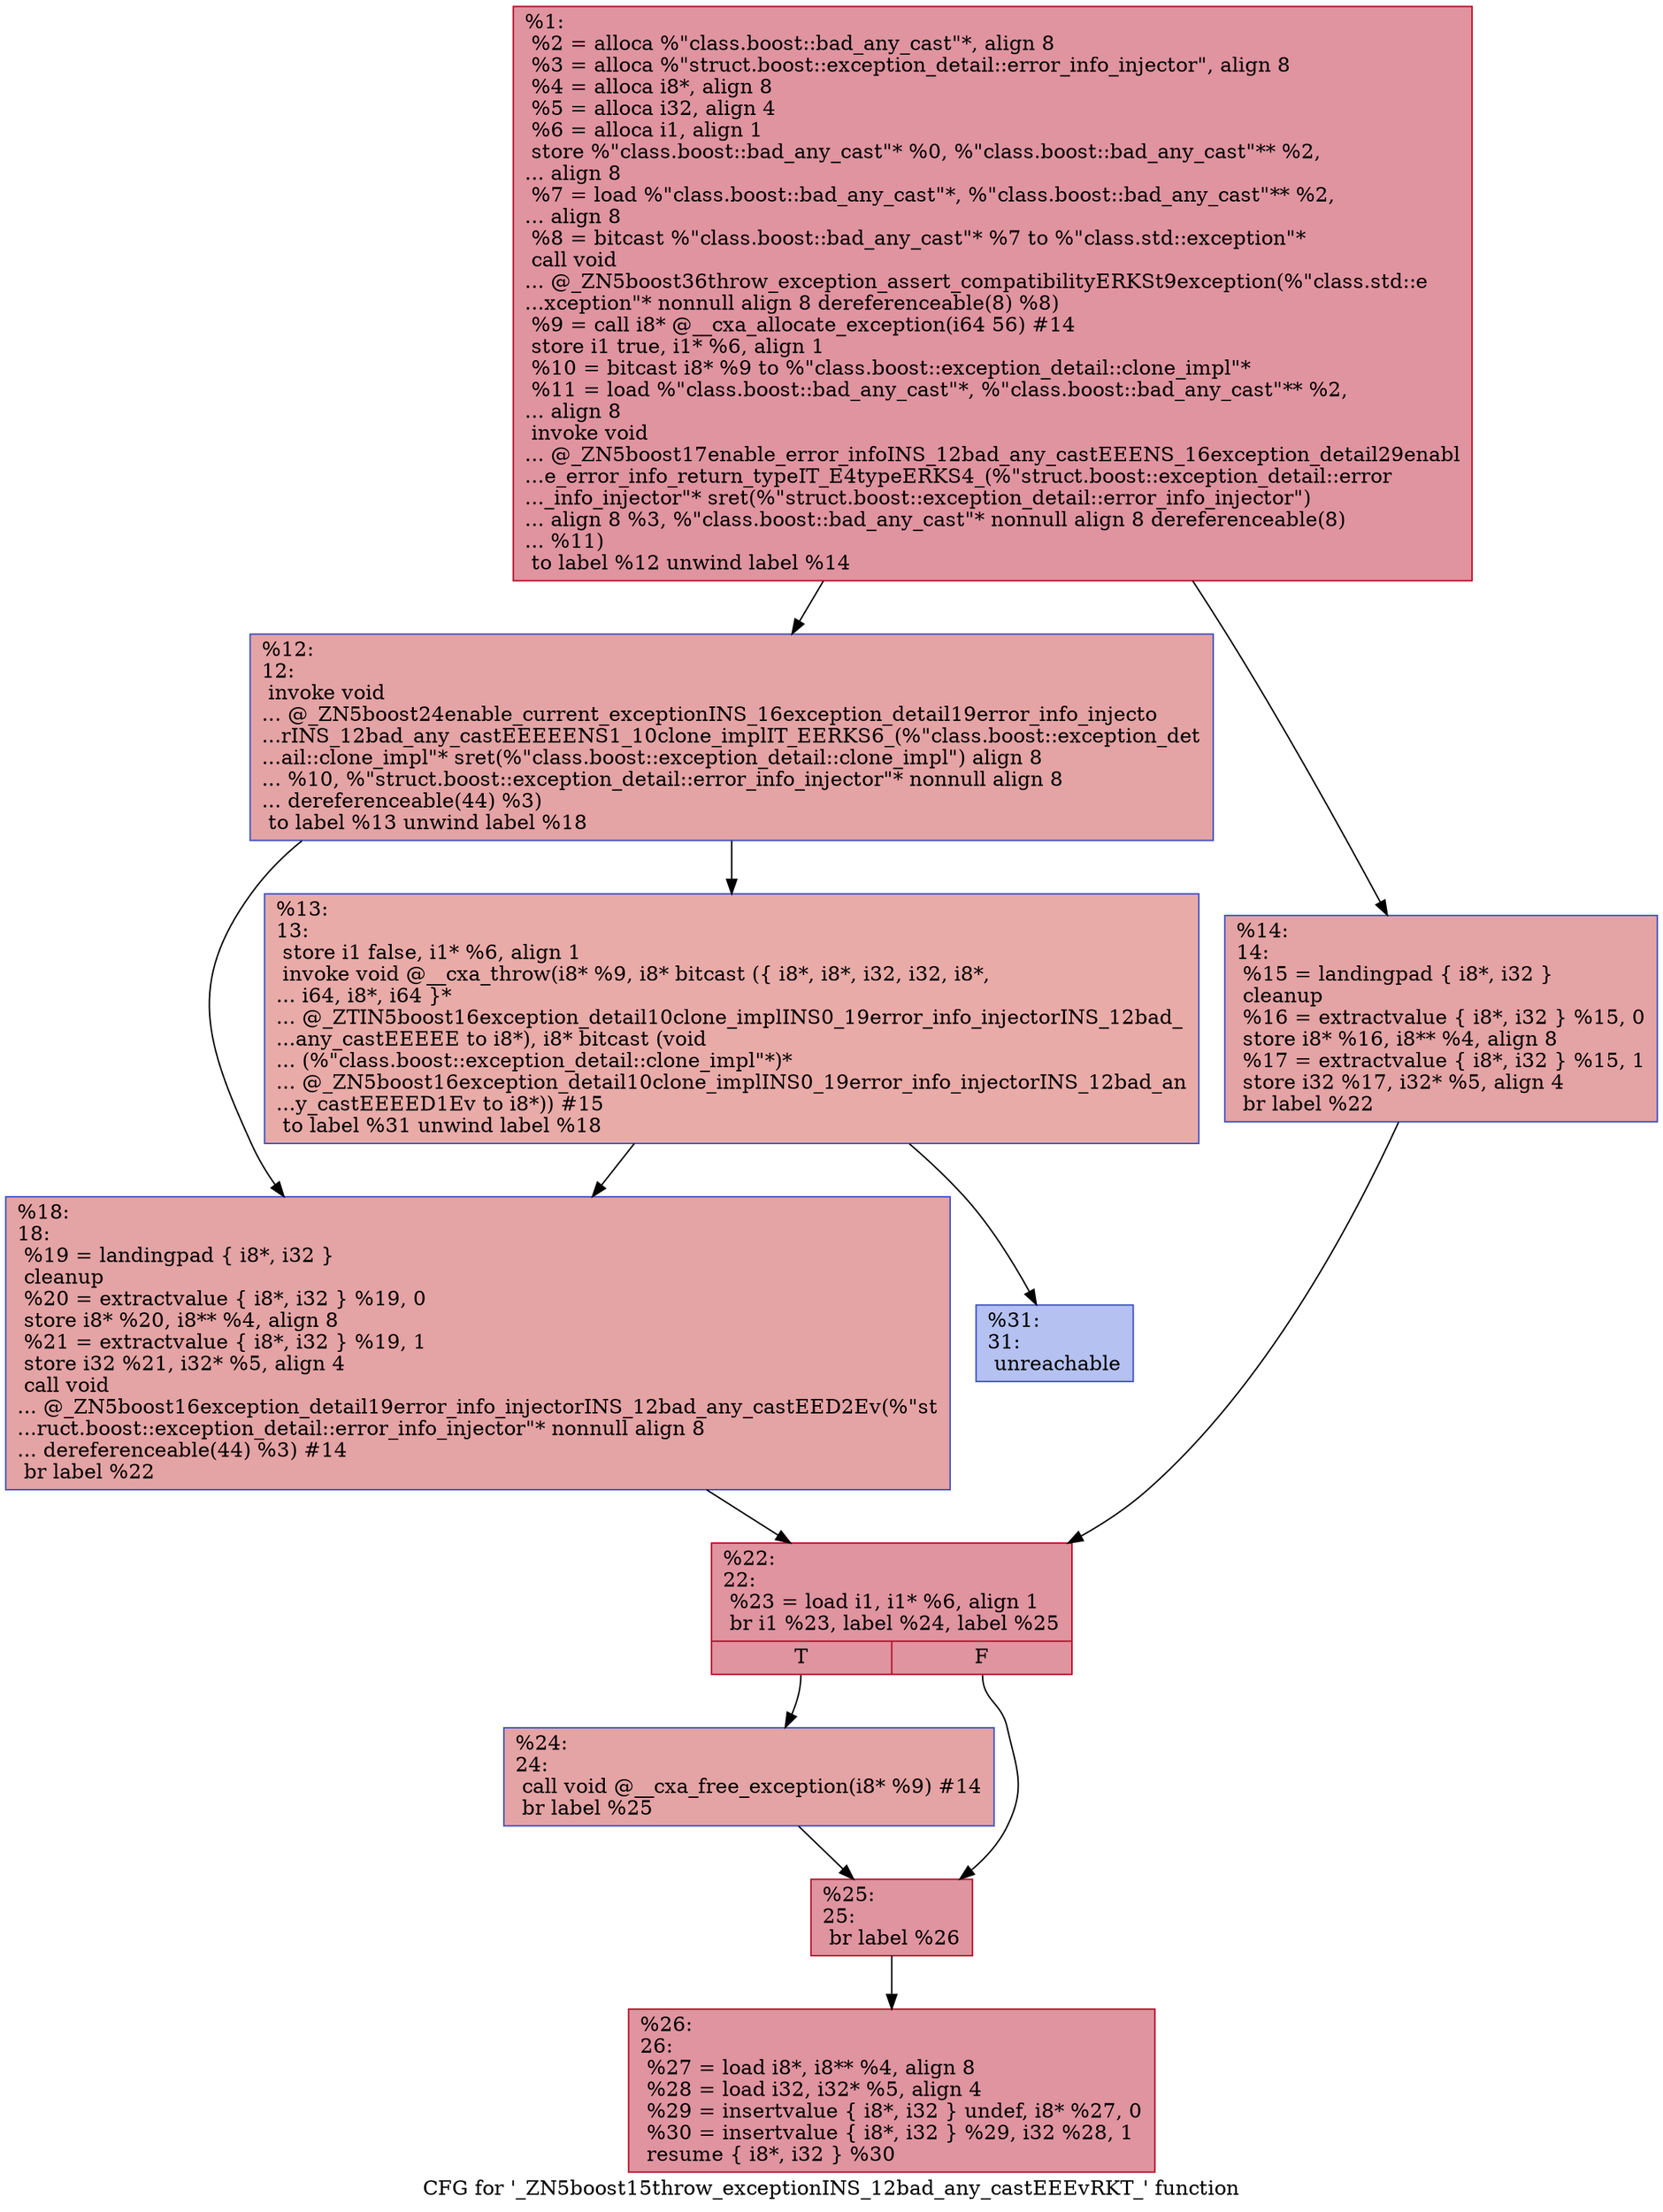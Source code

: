 digraph "CFG for '_ZN5boost15throw_exceptionINS_12bad_any_castEEEvRKT_' function" {
	label="CFG for '_ZN5boost15throw_exceptionINS_12bad_any_castEEEvRKT_' function";

	Node0x55aa9bb7d950 [shape=record,color="#b70d28ff", style=filled, fillcolor="#b70d2870",label="{%1:\l  %2 = alloca %\"class.boost::bad_any_cast\"*, align 8\l  %3 = alloca %\"struct.boost::exception_detail::error_info_injector\", align 8\l  %4 = alloca i8*, align 8\l  %5 = alloca i32, align 4\l  %6 = alloca i1, align 1\l  store %\"class.boost::bad_any_cast\"* %0, %\"class.boost::bad_any_cast\"** %2,\l... align 8\l  %7 = load %\"class.boost::bad_any_cast\"*, %\"class.boost::bad_any_cast\"** %2,\l... align 8\l  %8 = bitcast %\"class.boost::bad_any_cast\"* %7 to %\"class.std::exception\"*\l  call void\l... @_ZN5boost36throw_exception_assert_compatibilityERKSt9exception(%\"class.std::e\l...xception\"* nonnull align 8 dereferenceable(8) %8)\l  %9 = call i8* @__cxa_allocate_exception(i64 56) #14\l  store i1 true, i1* %6, align 1\l  %10 = bitcast i8* %9 to %\"class.boost::exception_detail::clone_impl\"*\l  %11 = load %\"class.boost::bad_any_cast\"*, %\"class.boost::bad_any_cast\"** %2,\l... align 8\l  invoke void\l... @_ZN5boost17enable_error_infoINS_12bad_any_castEEENS_16exception_detail29enabl\l...e_error_info_return_typeIT_E4typeERKS4_(%\"struct.boost::exception_detail::error\l..._info_injector\"* sret(%\"struct.boost::exception_detail::error_info_injector\")\l... align 8 %3, %\"class.boost::bad_any_cast\"* nonnull align 8 dereferenceable(8)\l... %11)\l          to label %12 unwind label %14\l}"];
	Node0x55aa9bb7d950 -> Node0x55aa9bb7e310;
	Node0x55aa9bb7d950 -> Node0x55aa9bb7e360;
	Node0x55aa9bb7e310 [shape=record,color="#3d50c3ff", style=filled, fillcolor="#c32e3170",label="{%12:\l12:                                               \l  invoke void\l... @_ZN5boost24enable_current_exceptionINS_16exception_detail19error_info_injecto\l...rINS_12bad_any_castEEEEENS1_10clone_implIT_EERKS6_(%\"class.boost::exception_det\l...ail::clone_impl\"* sret(%\"class.boost::exception_detail::clone_impl\") align 8\l... %10, %\"struct.boost::exception_detail::error_info_injector\"* nonnull align 8\l... dereferenceable(44) %3)\l          to label %13 unwind label %18\l}"];
	Node0x55aa9bb7e310 -> Node0x55aa9bb7e760;
	Node0x55aa9bb7e310 -> Node0x55aa9bb7e7b0;
	Node0x55aa9bb7e760 [shape=record,color="#3d50c3ff", style=filled, fillcolor="#cc403a70",label="{%13:\l13:                                               \l  store i1 false, i1* %6, align 1\l  invoke void @__cxa_throw(i8* %9, i8* bitcast (\{ i8*, i8*, i32, i32, i8*,\l... i64, i8*, i64 \}*\l... @_ZTIN5boost16exception_detail10clone_implINS0_19error_info_injectorINS_12bad_\l...any_castEEEEE to i8*), i8* bitcast (void\l... (%\"class.boost::exception_detail::clone_impl\"*)*\l... @_ZN5boost16exception_detail10clone_implINS0_19error_info_injectorINS_12bad_an\l...y_castEEEED1Ev to i8*)) #15\l          to label %31 unwind label %18\l}"];
	Node0x55aa9bb7e760 -> Node0x55aa9bb7ebe0;
	Node0x55aa9bb7e760 -> Node0x55aa9bb7e7b0;
	Node0x55aa9bb7e360 [shape=record,color="#3d50c3ff", style=filled, fillcolor="#c32e3170",label="{%14:\l14:                                               \l  %15 = landingpad \{ i8*, i32 \}\l          cleanup\l  %16 = extractvalue \{ i8*, i32 \} %15, 0\l  store i8* %16, i8** %4, align 8\l  %17 = extractvalue \{ i8*, i32 \} %15, 1\l  store i32 %17, i32* %5, align 4\l  br label %22\l}"];
	Node0x55aa9bb7e360 -> Node0x55aa9bb800f0;
	Node0x55aa9bb7e7b0 [shape=record,color="#3d50c3ff", style=filled, fillcolor="#c32e3170",label="{%18:\l18:                                               \l  %19 = landingpad \{ i8*, i32 \}\l          cleanup\l  %20 = extractvalue \{ i8*, i32 \} %19, 0\l  store i8* %20, i8** %4, align 8\l  %21 = extractvalue \{ i8*, i32 \} %19, 1\l  store i32 %21, i32* %5, align 4\l  call void\l... @_ZN5boost16exception_detail19error_info_injectorINS_12bad_any_castEED2Ev(%\"st\l...ruct.boost::exception_detail::error_info_injector\"* nonnull align 8\l... dereferenceable(44) %3) #14\l  br label %22\l}"];
	Node0x55aa9bb7e7b0 -> Node0x55aa9bb800f0;
	Node0x55aa9bb800f0 [shape=record,color="#b70d28ff", style=filled, fillcolor="#b70d2870",label="{%22:\l22:                                               \l  %23 = load i1, i1* %6, align 1\l  br i1 %23, label %24, label %25\l|{<s0>T|<s1>F}}"];
	Node0x55aa9bb800f0:s0 -> Node0x55aa9bb80630;
	Node0x55aa9bb800f0:s1 -> Node0x55aa9bb80680;
	Node0x55aa9bb80630 [shape=record,color="#3d50c3ff", style=filled, fillcolor="#c32e3170",label="{%24:\l24:                                               \l  call void @__cxa_free_exception(i8* %9) #14\l  br label %25\l}"];
	Node0x55aa9bb80630 -> Node0x55aa9bb80680;
	Node0x55aa9bb80680 [shape=record,color="#b70d28ff", style=filled, fillcolor="#b70d2870",label="{%25:\l25:                                               \l  br label %26\l}"];
	Node0x55aa9bb80680 -> Node0x55aa9bb80a10;
	Node0x55aa9bb80a10 [shape=record,color="#b70d28ff", style=filled, fillcolor="#b70d2870",label="{%26:\l26:                                               \l  %27 = load i8*, i8** %4, align 8\l  %28 = load i32, i32* %5, align 4\l  %29 = insertvalue \{ i8*, i32 \} undef, i8* %27, 0\l  %30 = insertvalue \{ i8*, i32 \} %29, i32 %28, 1\l  resume \{ i8*, i32 \} %30\l}"];
	Node0x55aa9bb7ebe0 [shape=record,color="#3d50c3ff", style=filled, fillcolor="#5572df70",label="{%31:\l31:                                               \l  unreachable\l}"];
}
